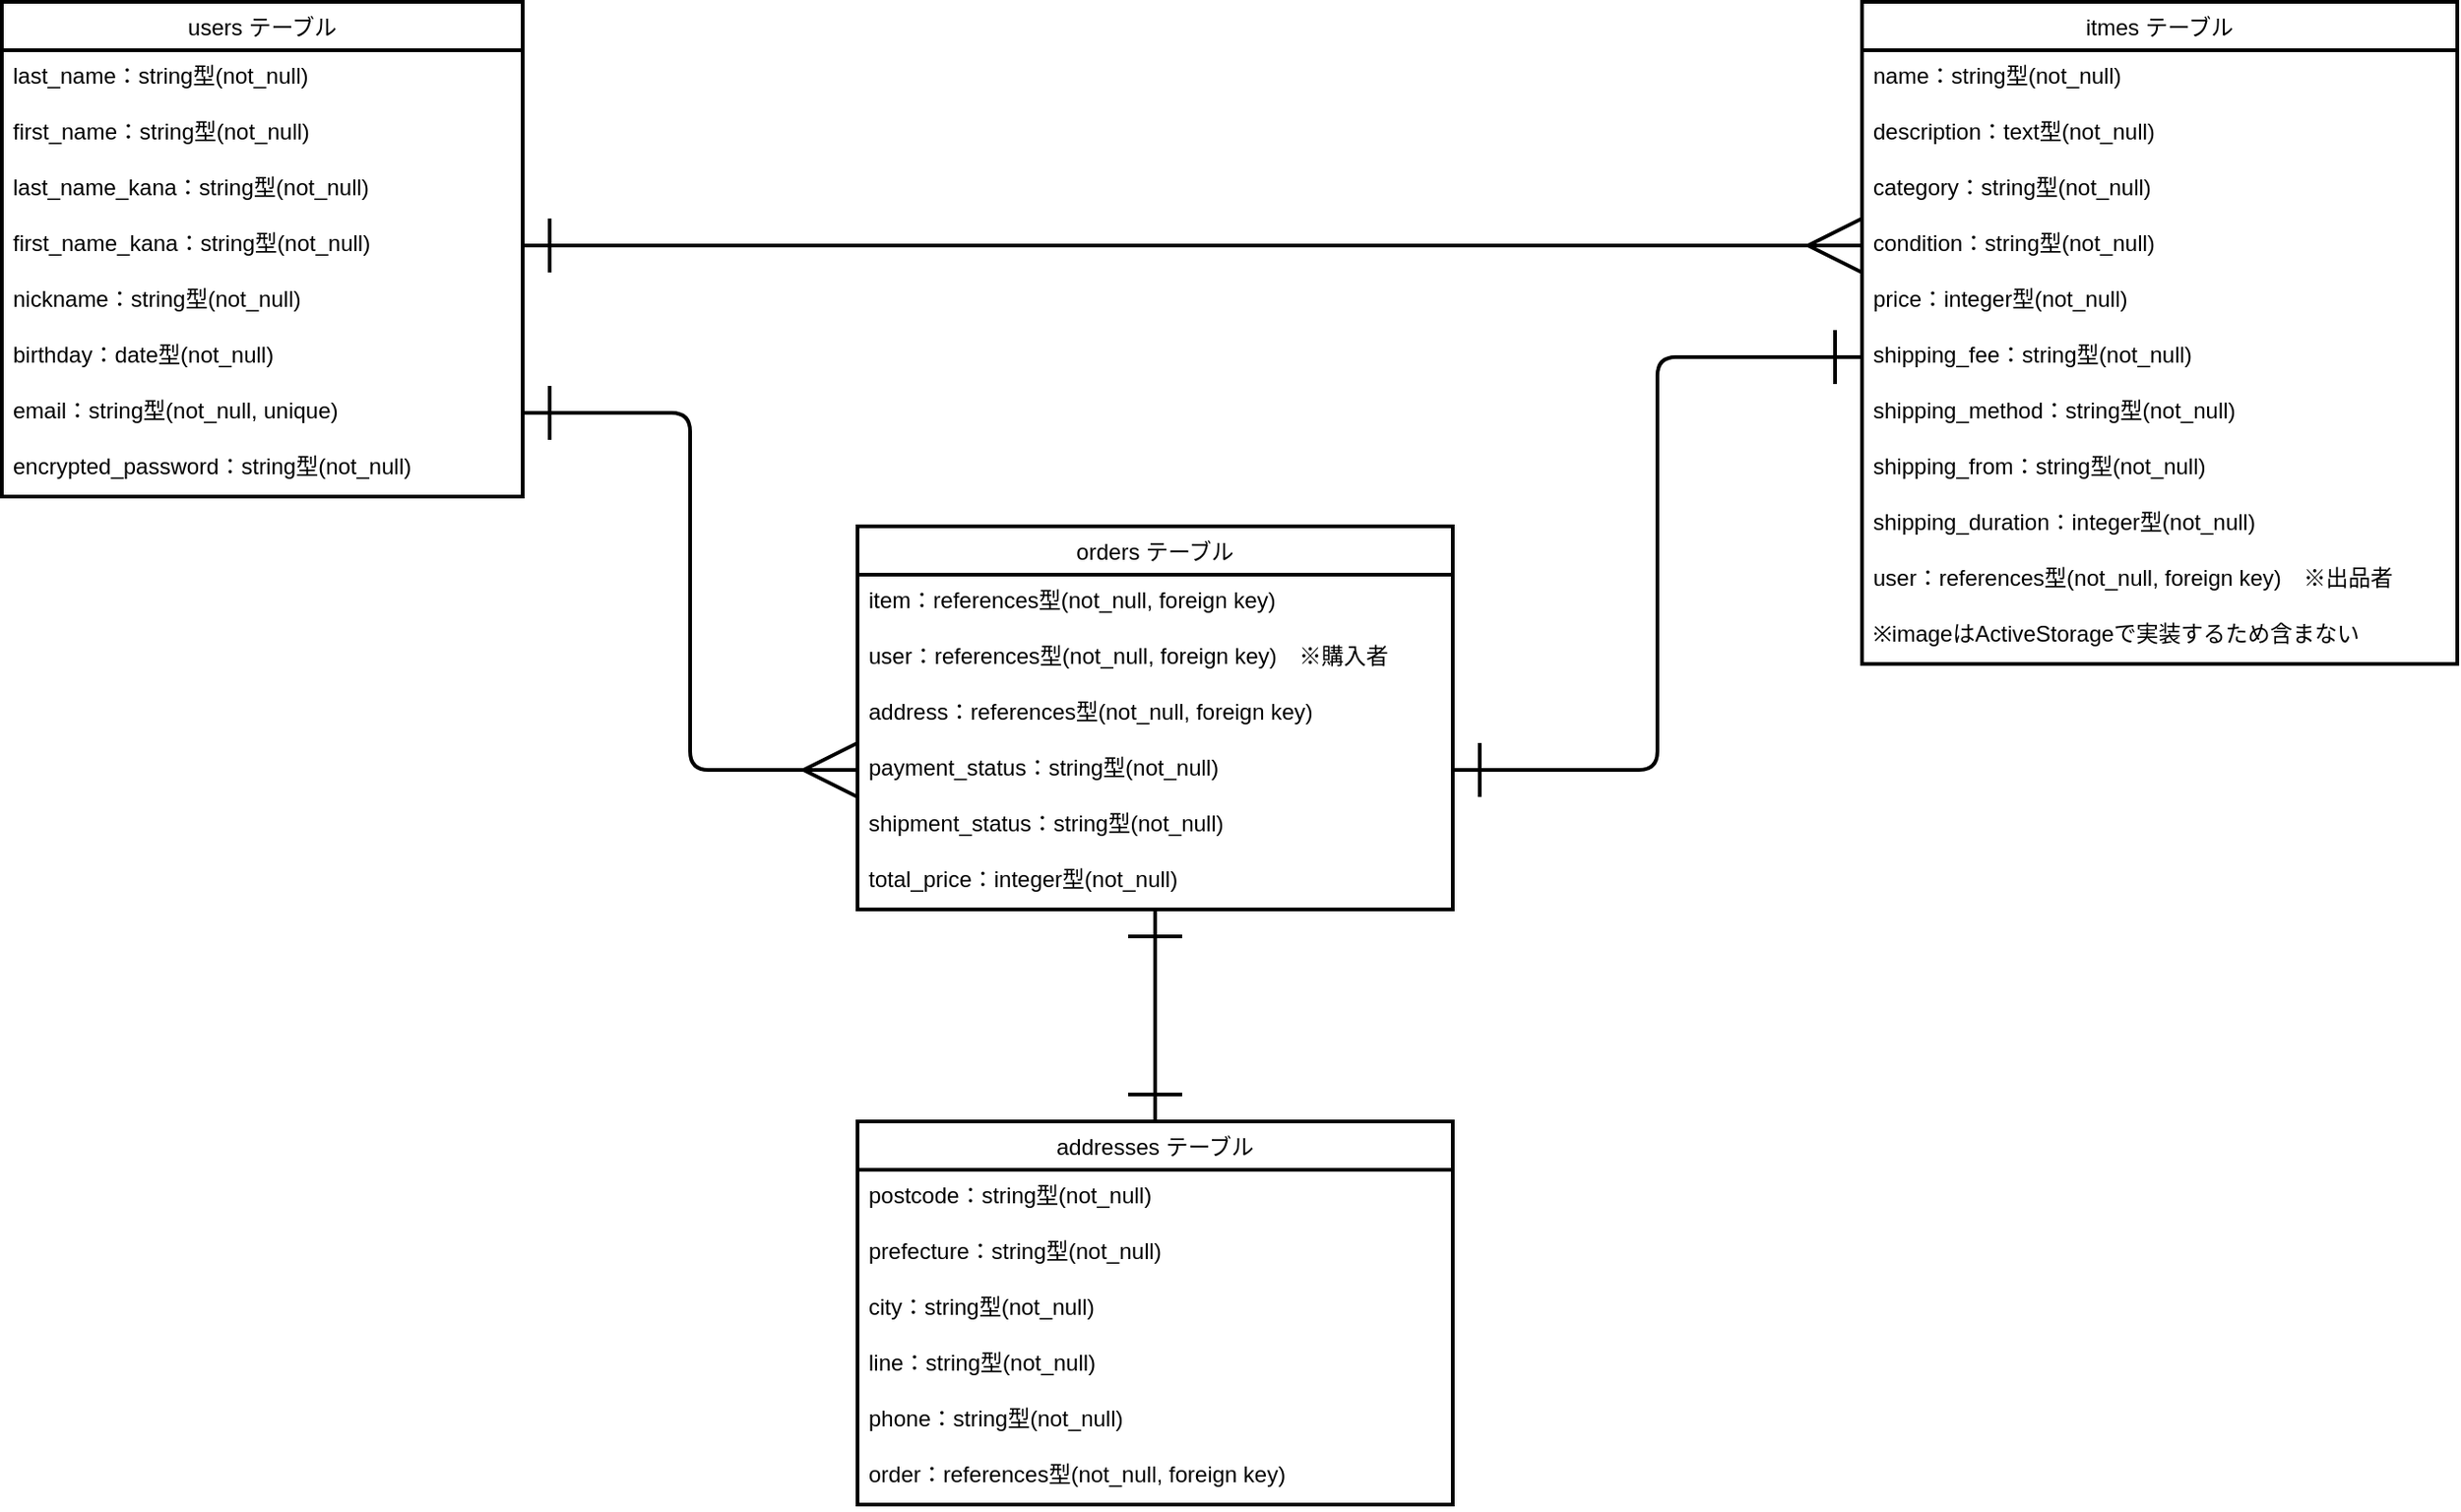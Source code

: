 <mxfile>
    <diagram id="FJ0M9mBe0Wo4Ruo3_8iB" name="ページ1">
        <mxGraphModel dx="1110" dy="836" grid="1" gridSize="10" guides="1" tooltips="1" connect="1" arrows="1" fold="1" page="1" pageScale="1" pageWidth="827" pageHeight="1169" math="0" shadow="0">
            <root>
                <mxCell id="0"/>
                <mxCell id="1" parent="0"/>
                <mxCell id="2" value="users テーブル" style="swimlane;fontStyle=0;childLayout=stackLayout;horizontal=1;startSize=26;horizontalStack=0;resizeParent=1;resizeParentMax=0;resizeLast=0;collapsible=1;marginBottom=0;align=center;fontSize=12;labelBackgroundColor=none;labelBorderColor=none;strokeWidth=2;swimlaneFillColor=default;" vertex="1" parent="1">
                    <mxGeometry x="180" y="160" width="280" height="266" as="geometry"/>
                </mxCell>
                <mxCell id="24" value="last_name：string型(not_null)" style="text;spacingLeft=4;spacingRight=4;overflow=hidden;rotatable=0;points=[[0,0.5],[1,0.5]];portConstraint=eastwest;fontSize=12;labelBackgroundColor=none;labelBorderColor=none;strokeWidth=2;" vertex="1" parent="2">
                    <mxGeometry y="26" width="280" height="30" as="geometry"/>
                </mxCell>
                <mxCell id="25" value="first_name：string型(not_null)" style="text;spacingLeft=4;spacingRight=4;overflow=hidden;rotatable=0;points=[[0,0.5],[1,0.5]];portConstraint=eastwest;fontSize=12;labelBackgroundColor=none;labelBorderColor=none;strokeWidth=2;" vertex="1" parent="2">
                    <mxGeometry y="56" width="280" height="30" as="geometry"/>
                </mxCell>
                <mxCell id="26" value="last_name_kana：string型(not_null)" style="text;spacingLeft=4;spacingRight=4;overflow=hidden;rotatable=0;points=[[0,0.5],[1,0.5]];portConstraint=eastwest;fontSize=12;labelBackgroundColor=none;labelBorderColor=none;strokeWidth=2;" vertex="1" parent="2">
                    <mxGeometry y="86" width="280" height="30" as="geometry"/>
                </mxCell>
                <mxCell id="27" value="first_name_kana：string型(not_null)" style="text;spacingLeft=4;spacingRight=4;overflow=hidden;rotatable=0;points=[[0,0.5],[1,0.5]];portConstraint=eastwest;fontSize=12;labelBackgroundColor=none;labelBorderColor=none;strokeWidth=2;" vertex="1" parent="2">
                    <mxGeometry y="116" width="280" height="30" as="geometry"/>
                </mxCell>
                <mxCell id="28" value="nickname：string型(not_null)" style="text;spacingLeft=4;spacingRight=4;overflow=hidden;rotatable=0;points=[[0,0.5],[1,0.5]];portConstraint=eastwest;fontSize=12;labelBackgroundColor=none;labelBorderColor=none;strokeWidth=2;" vertex="1" parent="2">
                    <mxGeometry y="146" width="280" height="30" as="geometry"/>
                </mxCell>
                <mxCell id="83" value="birthday：date型(not_null)" style="text;spacingLeft=4;spacingRight=4;overflow=hidden;rotatable=0;points=[[0,0.5],[1,0.5]];portConstraint=eastwest;fontSize=12;labelBackgroundColor=none;labelBorderColor=none;strokeWidth=2;" vertex="1" parent="2">
                    <mxGeometry y="176" width="280" height="30" as="geometry"/>
                </mxCell>
                <mxCell id="33" value="email：string型(not_null, unique)" style="text;spacingLeft=4;spacingRight=4;overflow=hidden;rotatable=0;points=[[0,0.5],[1,0.5]];portConstraint=eastwest;fontSize=12;labelBackgroundColor=none;labelBorderColor=none;strokeWidth=2;" vertex="1" parent="2">
                    <mxGeometry y="206" width="280" height="30" as="geometry"/>
                </mxCell>
                <mxCell id="29" value="encrypted_password：string型(not_null)" style="text;spacingLeft=4;spacingRight=4;overflow=hidden;rotatable=0;points=[[0,0.5],[1,0.5]];portConstraint=eastwest;fontSize=12;labelBackgroundColor=none;labelBorderColor=none;strokeWidth=2;" vertex="1" parent="2">
                    <mxGeometry y="236" width="280" height="30" as="geometry"/>
                </mxCell>
                <mxCell id="6" value="itmes テーブル" style="swimlane;fontStyle=0;childLayout=stackLayout;horizontal=1;startSize=26;horizontalStack=0;resizeParent=1;resizeParentMax=0;resizeLast=0;collapsible=1;marginBottom=0;align=center;fontSize=12;labelBackgroundColor=none;labelBorderColor=none;strokeWidth=2;swimlaneFillColor=default;gradientColor=none;" vertex="1" parent="1">
                    <mxGeometry x="1180" y="160" width="320" height="356" as="geometry"/>
                </mxCell>
                <mxCell id="7" value="name：string型(not_null)" style="text;spacingLeft=4;spacingRight=4;overflow=hidden;rotatable=0;points=[[0,0.5],[1,0.5]];portConstraint=eastwest;fontSize=12;labelBackgroundColor=none;labelBorderColor=none;strokeWidth=2;" vertex="1" parent="6">
                    <mxGeometry y="26" width="320" height="30" as="geometry"/>
                </mxCell>
                <mxCell id="34" value="description：text型(not_null)" style="text;spacingLeft=4;spacingRight=4;overflow=hidden;rotatable=0;points=[[0,0.5],[1,0.5]];portConstraint=eastwest;fontSize=12;labelBackgroundColor=none;labelBorderColor=none;strokeWidth=2;" vertex="1" parent="6">
                    <mxGeometry y="56" width="320" height="30" as="geometry"/>
                </mxCell>
                <mxCell id="35" value="category：string型(not_null)" style="text;spacingLeft=4;spacingRight=4;overflow=hidden;rotatable=0;points=[[0,0.5],[1,0.5]];portConstraint=eastwest;fontSize=12;labelBackgroundColor=none;labelBorderColor=none;strokeWidth=2;" vertex="1" parent="6">
                    <mxGeometry y="86" width="320" height="30" as="geometry"/>
                </mxCell>
                <mxCell id="36" value="condition：string型(not_null)" style="text;spacingLeft=4;spacingRight=4;overflow=hidden;rotatable=0;points=[[0,0.5],[1,0.5]];portConstraint=eastwest;fontSize=12;labelBackgroundColor=none;labelBorderColor=none;strokeWidth=2;" vertex="1" parent="6">
                    <mxGeometry y="116" width="320" height="30" as="geometry"/>
                </mxCell>
                <mxCell id="37" value="price：integer型(not_null)&#10;" style="text;spacingLeft=4;spacingRight=4;overflow=hidden;rotatable=0;points=[[0,0.5],[1,0.5]];portConstraint=eastwest;fontSize=12;labelBackgroundColor=none;labelBorderColor=none;strokeWidth=2;" vertex="1" parent="6">
                    <mxGeometry y="146" width="320" height="30" as="geometry"/>
                </mxCell>
                <mxCell id="41" value="shipping_fee：string型(not_null)" style="text;spacingLeft=4;spacingRight=4;overflow=hidden;rotatable=0;points=[[0,0.5],[1,0.5]];portConstraint=eastwest;fontSize=12;labelBackgroundColor=none;labelBorderColor=none;strokeWidth=2;" vertex="1" parent="6">
                    <mxGeometry y="176" width="320" height="30" as="geometry"/>
                </mxCell>
                <mxCell id="42" value="shipping_method：string型(not_null)&#10;" style="text;spacingLeft=4;spacingRight=4;overflow=hidden;rotatable=0;points=[[0,0.5],[1,0.5]];portConstraint=eastwest;fontSize=12;labelBackgroundColor=none;labelBorderColor=none;strokeWidth=2;" vertex="1" parent="6">
                    <mxGeometry y="206" width="320" height="30" as="geometry"/>
                </mxCell>
                <mxCell id="43" value="shipping_from：string型(not_null)&#10;" style="text;spacingLeft=4;spacingRight=4;overflow=hidden;rotatable=0;points=[[0,0.5],[1,0.5]];portConstraint=eastwest;fontSize=12;labelBackgroundColor=none;labelBorderColor=none;strokeWidth=2;" vertex="1" parent="6">
                    <mxGeometry y="236" width="320" height="30" as="geometry"/>
                </mxCell>
                <mxCell id="44" value="shipping_duration：integer型(not_null)&#10;" style="text;spacingLeft=4;spacingRight=4;overflow=hidden;rotatable=0;points=[[0,0.5],[1,0.5]];portConstraint=eastwest;fontSize=12;labelBackgroundColor=none;labelBorderColor=none;strokeWidth=2;" vertex="1" parent="6">
                    <mxGeometry y="266" width="320" height="30" as="geometry"/>
                </mxCell>
                <mxCell id="45" value="user：references型(not_null, foreign key)　※出品者" style="text;spacingLeft=4;spacingRight=4;overflow=hidden;rotatable=0;points=[[0,0.5],[1,0.5]];portConstraint=eastwest;fontSize=12;labelBackgroundColor=none;labelBorderColor=none;strokeWidth=2;" vertex="1" parent="6">
                    <mxGeometry y="296" width="320" height="30" as="geometry"/>
                </mxCell>
                <mxCell id="39" value="※imageはActiveStorageで実装するため含まない" style="text;spacingLeft=4;spacingRight=4;overflow=hidden;rotatable=0;points=[[0,0.5],[1,0.5]];portConstraint=eastwest;fontSize=12;labelBackgroundColor=none;labelBorderColor=none;strokeWidth=2;" vertex="1" parent="6">
                    <mxGeometry y="326" width="320" height="30" as="geometry"/>
                </mxCell>
                <mxCell id="10" value="orders テーブル" style="swimlane;fontStyle=0;childLayout=stackLayout;horizontal=1;startSize=26;horizontalStack=0;resizeParent=1;resizeParentMax=0;resizeLast=0;collapsible=1;marginBottom=0;align=center;fontSize=12;labelBackgroundColor=none;labelBorderColor=none;strokeWidth=2;swimlaneFillColor=default;" vertex="1" parent="1">
                    <mxGeometry x="640" y="442" width="320" height="206" as="geometry"/>
                </mxCell>
                <mxCell id="11" value="item：references型(not_null, foreign key)" style="text;spacingLeft=4;spacingRight=4;overflow=hidden;rotatable=0;points=[[0,0.5],[1,0.5]];portConstraint=eastwest;fontSize=12;labelBackgroundColor=none;labelBorderColor=none;strokeWidth=2;" vertex="1" parent="10">
                    <mxGeometry y="26" width="320" height="30" as="geometry"/>
                </mxCell>
                <mxCell id="51" value="user：references型(not_null, foreign key)　※購入者" style="text;spacingLeft=4;spacingRight=4;overflow=hidden;rotatable=0;points=[[0,0.5],[1,0.5]];portConstraint=eastwest;fontSize=12;labelBackgroundColor=none;labelBorderColor=none;strokeWidth=2;" vertex="1" parent="10">
                    <mxGeometry y="56" width="320" height="30" as="geometry"/>
                </mxCell>
                <mxCell id="50" value="address：references型(not_null, foreign key)" style="text;spacingLeft=4;spacingRight=4;overflow=hidden;rotatable=0;points=[[0,0.5],[1,0.5]];portConstraint=eastwest;fontSize=12;labelBackgroundColor=none;labelBorderColor=none;strokeWidth=2;" vertex="1" parent="10">
                    <mxGeometry y="86" width="320" height="30" as="geometry"/>
                </mxCell>
                <mxCell id="49" value="payment_status：string型(not_null)" style="text;spacingLeft=4;spacingRight=4;overflow=hidden;rotatable=0;points=[[0,0.5],[1,0.5]];portConstraint=eastwest;fontSize=12;labelBackgroundColor=none;labelBorderColor=none;strokeWidth=2;" vertex="1" parent="10">
                    <mxGeometry y="116" width="320" height="30" as="geometry"/>
                </mxCell>
                <mxCell id="48" value="shipment_status：string型(not_null)" style="text;spacingLeft=4;spacingRight=4;overflow=hidden;rotatable=0;points=[[0,0.5],[1,0.5]];portConstraint=eastwest;fontSize=12;labelBackgroundColor=none;labelBorderColor=none;strokeWidth=2;" vertex="1" parent="10">
                    <mxGeometry y="146" width="320" height="30" as="geometry"/>
                </mxCell>
                <mxCell id="13" value="total_price：integer型(not_null)" style="text;spacingLeft=4;spacingRight=4;overflow=hidden;rotatable=0;points=[[0,0.5],[1,0.5]];portConstraint=eastwest;fontSize=12;labelBackgroundColor=none;labelBorderColor=none;strokeWidth=2;" vertex="1" parent="10">
                    <mxGeometry y="176" width="320" height="30" as="geometry"/>
                </mxCell>
                <mxCell id="78" value="" style="edgeStyle=none;exitX=0.5;exitY=0;exitDx=0;exitDy=0;startArrow=ERone;startFill=0;endArrow=ERone;endFill=0;startSize=26;endSize=26;labelBackgroundColor=none;labelBorderColor=none;fontSize=12;fontColor=default;strokeWidth=2;" edge="1" parent="1" source="14" target="13">
                    <mxGeometry relative="1" as="geometry"/>
                </mxCell>
                <mxCell id="14" value="addresses テーブル" style="swimlane;fontStyle=0;childLayout=stackLayout;horizontal=1;startSize=26;horizontalStack=0;resizeParent=1;resizeParentMax=0;resizeLast=0;collapsible=1;marginBottom=0;align=center;fontSize=12;labelBackgroundColor=none;labelBorderColor=none;strokeWidth=2;swimlaneFillColor=default;" vertex="1" parent="1">
                    <mxGeometry x="640" y="762" width="320" height="206" as="geometry"/>
                </mxCell>
                <mxCell id="15" value="postcode：string型(not_null)" style="text;spacingLeft=4;spacingRight=4;overflow=hidden;rotatable=0;points=[[0,0.5],[1,0.5]];portConstraint=eastwest;fontSize=12;labelBackgroundColor=none;labelBorderColor=none;strokeWidth=2;" vertex="1" parent="14">
                    <mxGeometry y="26" width="320" height="30" as="geometry"/>
                </mxCell>
                <mxCell id="16" value="prefecture：string型(not_null)&#10;" style="text;spacingLeft=4;spacingRight=4;overflow=hidden;rotatable=0;points=[[0,0.5],[1,0.5]];portConstraint=eastwest;fontSize=12;labelBackgroundColor=none;labelBorderColor=none;strokeWidth=2;" vertex="1" parent="14">
                    <mxGeometry y="56" width="320" height="30" as="geometry"/>
                </mxCell>
                <mxCell id="74" value="city：string型(not_null)&#10;" style="text;spacingLeft=4;spacingRight=4;overflow=hidden;rotatable=0;points=[[0,0.5],[1,0.5]];portConstraint=eastwest;fontSize=12;labelBackgroundColor=none;labelBorderColor=none;strokeWidth=2;" vertex="1" parent="14">
                    <mxGeometry y="86" width="320" height="30" as="geometry"/>
                </mxCell>
                <mxCell id="73" value="line：string型(not_null)&#10;" style="text;spacingLeft=4;spacingRight=4;overflow=hidden;rotatable=0;points=[[0,0.5],[1,0.5]];portConstraint=eastwest;fontSize=12;labelBackgroundColor=none;labelBorderColor=none;strokeWidth=2;" vertex="1" parent="14">
                    <mxGeometry y="116" width="320" height="30" as="geometry"/>
                </mxCell>
                <mxCell id="32" value="phone：string型(not_null)" style="text;spacingLeft=4;spacingRight=4;overflow=hidden;rotatable=0;points=[[0,0.5],[1,0.5]];portConstraint=eastwest;fontSize=12;labelBackgroundColor=none;labelBorderColor=none;strokeWidth=2;" vertex="1" parent="14">
                    <mxGeometry y="146" width="320" height="30" as="geometry"/>
                </mxCell>
                <mxCell id="72" value="order：references型(not_null, foreign key)&#10;" style="text;spacingLeft=4;spacingRight=4;overflow=hidden;rotatable=0;points=[[0,0.5],[1,0.5]];portConstraint=eastwest;fontSize=12;labelBackgroundColor=none;labelBorderColor=none;strokeWidth=2;" vertex="1" parent="14">
                    <mxGeometry y="176" width="320" height="30" as="geometry"/>
                </mxCell>
                <mxCell id="75" value="" style="edgeStyle=none;exitX=1;exitY=0.5;exitDx=0;exitDy=0;entryX=0;entryY=0.5;entryDx=0;entryDy=0;startArrow=ERone;startFill=0;endArrow=ERmany;endFill=0;startSize=26;endSize=26;labelBackgroundColor=none;labelBorderColor=none;fontSize=12;fontColor=default;strokeWidth=2;" edge="1" parent="1" source="27" target="36">
                    <mxGeometry relative="1" as="geometry"/>
                </mxCell>
                <mxCell id="76" value="" style="edgeStyle=orthogonalEdgeStyle;exitX=0;exitY=0.5;exitDx=0;exitDy=0;entryX=1;entryY=0.5;entryDx=0;entryDy=0;startArrow=ERone;startFill=0;endArrow=ERone;endFill=0;startSize=26;endSize=26;labelBackgroundColor=none;labelBorderColor=none;fontSize=12;fontColor=default;strokeWidth=2;" edge="1" parent="1" source="41" target="49">
                    <mxGeometry relative="1" as="geometry"/>
                </mxCell>
                <mxCell id="79" value="" style="edgeStyle=orthogonalEdgeStyle;exitX=0;exitY=0.5;exitDx=0;exitDy=0;entryX=1;entryY=0.5;entryDx=0;entryDy=0;startArrow=ERmany;startFill=0;endArrow=ERone;endFill=0;startSize=26;endSize=26;elbow=vertical;labelBackgroundColor=none;labelBorderColor=none;fontSize=12;fontColor=default;strokeWidth=2;" edge="1" parent="1" source="49" target="33">
                    <mxGeometry relative="1" as="geometry"/>
                </mxCell>
            </root>
        </mxGraphModel>
    </diagram>
</mxfile>
